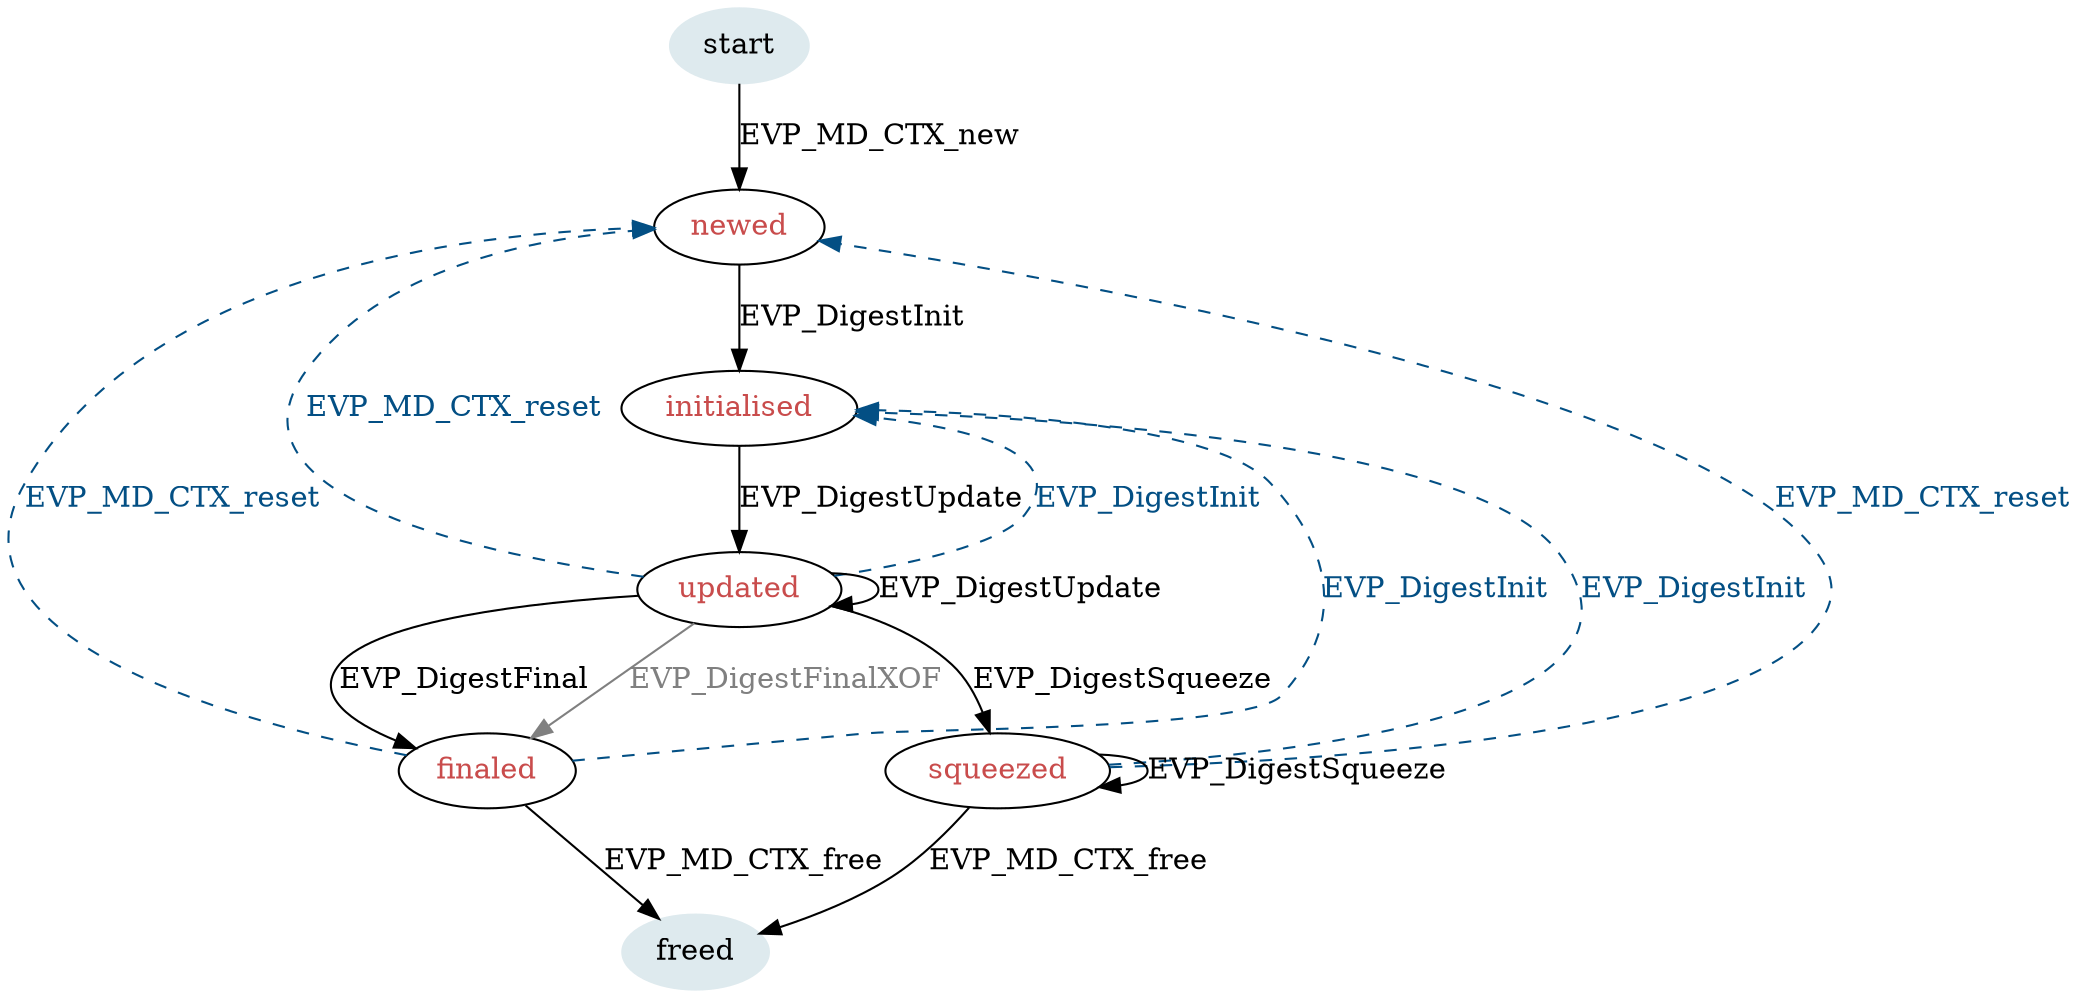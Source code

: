 digraph digest {
    bgcolor="transparent";

    begin [label=start, color="#deeaee", style="filled"];
    newed [label=newed, fontcolor="#c94c4c", style="solid"];
    initialised [label=initialised, fontcolor="#c94c4c"];
    updated [label=updated, fontcolor="#c94c4c"];
    finaled [label="finaled", fontcolor="#c94c4c"];
    squeezed [label="squeezed", fontcolor="#c94c4c"];
    end [label="freed", color="#deeaee", style="filled"];

    begin -> newed [label="EVP_MD_CTX_new"];
    newed -> initialised [label="EVP_DigestInit", weight=100];
    initialised -> updated [label="EVP_DigestUpdate", weight=100];
    updated -> updated [label="EVP_DigestUpdate"];
    updated -> finaled [label="EVP_DigestFinal", weight=2];
    updated -> finaled [label="EVP_DigestFinalXOF",
                        fontcolor="#808080", color="#808080"];
    updated -> squeezed [label="EVP_DigestSqueeze", weight=3];
    finaled -> end [label="EVP_MD_CTX_free"];
    finaled -> newed [label="EVP_MD_CTX_reset", style=dashed,
                      color="#034f84", fontcolor="#034f84"];
    updated -> newed [label="EVP_MD_CTX_reset", style=dashed,
                      color="#034f84", fontcolor="#034f84"];
    updated -> initialised [label="EVP_DigestInit", style=dashed,
                            color="#034f84", fontcolor="#034f84"];
    finaled -> initialised [label="EVP_DigestInit", style=dashed,
                            color="#034f84", fontcolor="#034f84"];
    squeezed -> squeezed [label="EVP_DigestSqueeze"];
    squeezed -> end [label="EVP_MD_CTX_free", weight=1];
    squeezed -> newed [label="EVP_MD_CTX_reset", style=dashed,
                      color="#034f84", fontcolor="#034f84"];
    squeezed -> initialised [label="EVP_DigestInit", style=dashed,
                            color="#034f84", fontcolor="#034f84"];
}
